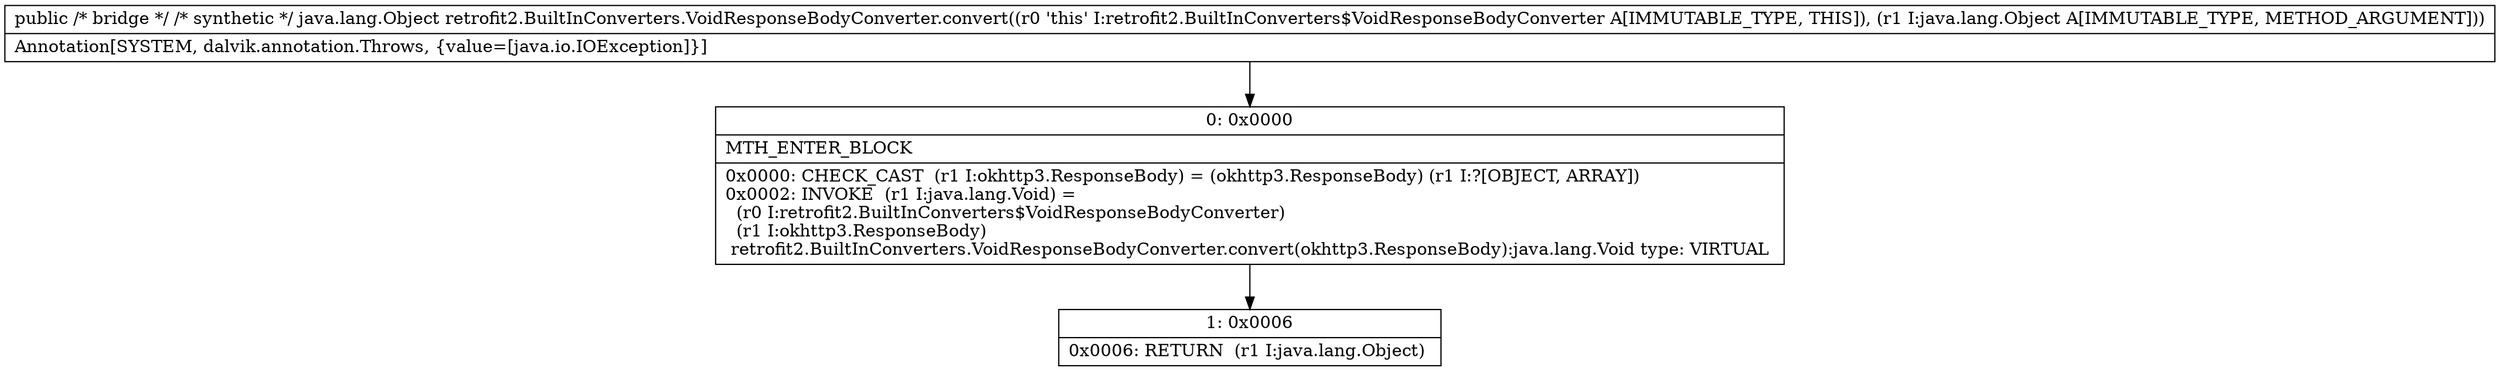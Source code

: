 digraph "CFG forretrofit2.BuiltInConverters.VoidResponseBodyConverter.convert(Ljava\/lang\/Object;)Ljava\/lang\/Object;" {
Node_0 [shape=record,label="{0\:\ 0x0000|MTH_ENTER_BLOCK\l|0x0000: CHECK_CAST  (r1 I:okhttp3.ResponseBody) = (okhttp3.ResponseBody) (r1 I:?[OBJECT, ARRAY]) \l0x0002: INVOKE  (r1 I:java.lang.Void) = \l  (r0 I:retrofit2.BuiltInConverters$VoidResponseBodyConverter)\l  (r1 I:okhttp3.ResponseBody)\l retrofit2.BuiltInConverters.VoidResponseBodyConverter.convert(okhttp3.ResponseBody):java.lang.Void type: VIRTUAL \l}"];
Node_1 [shape=record,label="{1\:\ 0x0006|0x0006: RETURN  (r1 I:java.lang.Object) \l}"];
MethodNode[shape=record,label="{public \/* bridge *\/ \/* synthetic *\/ java.lang.Object retrofit2.BuiltInConverters.VoidResponseBodyConverter.convert((r0 'this' I:retrofit2.BuiltInConverters$VoidResponseBodyConverter A[IMMUTABLE_TYPE, THIS]), (r1 I:java.lang.Object A[IMMUTABLE_TYPE, METHOD_ARGUMENT]))  | Annotation[SYSTEM, dalvik.annotation.Throws, \{value=[java.io.IOException]\}]\l}"];
MethodNode -> Node_0;
Node_0 -> Node_1;
}

